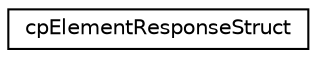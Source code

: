 digraph "Graphical Class Hierarchy"
{
  edge [fontname="Helvetica",fontsize="10",labelfontname="Helvetica",labelfontsize="10"];
  node [fontname="Helvetica",fontsize="10",shape=record];
  rankdir="LR";
  Node1 [label="cpElementResponseStruct",height=0.2,width=0.4,color="black", fillcolor="white", style="filled",URL="$structcp_element_response_struct.html"];
}
